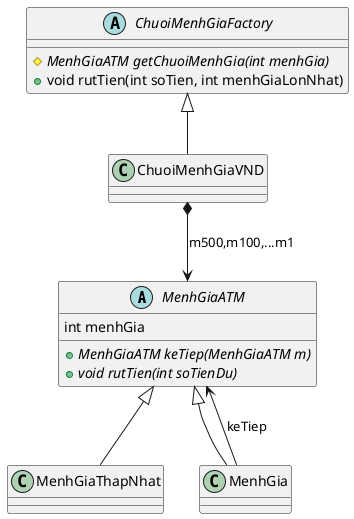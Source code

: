 @startuml
'https://plantuml.com/class-diagram

abstract class MenhGiaATM{
    int menhGia
    + {abstract}MenhGiaATM keTiep(MenhGiaATM m)
    + {abstract}void rutTien(int soTienDu)
}
class MenhGiaThapNhat
class MenhGia
class ChuoiMenhGiaVND
abstract class ChuoiMenhGiaFactory{
    #{abstract} MenhGiaATM getChuoiMenhGia(int menhGia)
    + void rutTien(int soTien, int menhGiaLonNhat)
}

ChuoiMenhGiaVND *--> MenhGiaATM : m500,m100,...m1
MenhGiaATM <|-- MenhGiaThapNhat
MenhGiaATM <|-- MenhGia
MenhGia --> MenhGiaATM : keTiep
ChuoiMenhGiaFactory <|-- ChuoiMenhGiaVND


@enduml